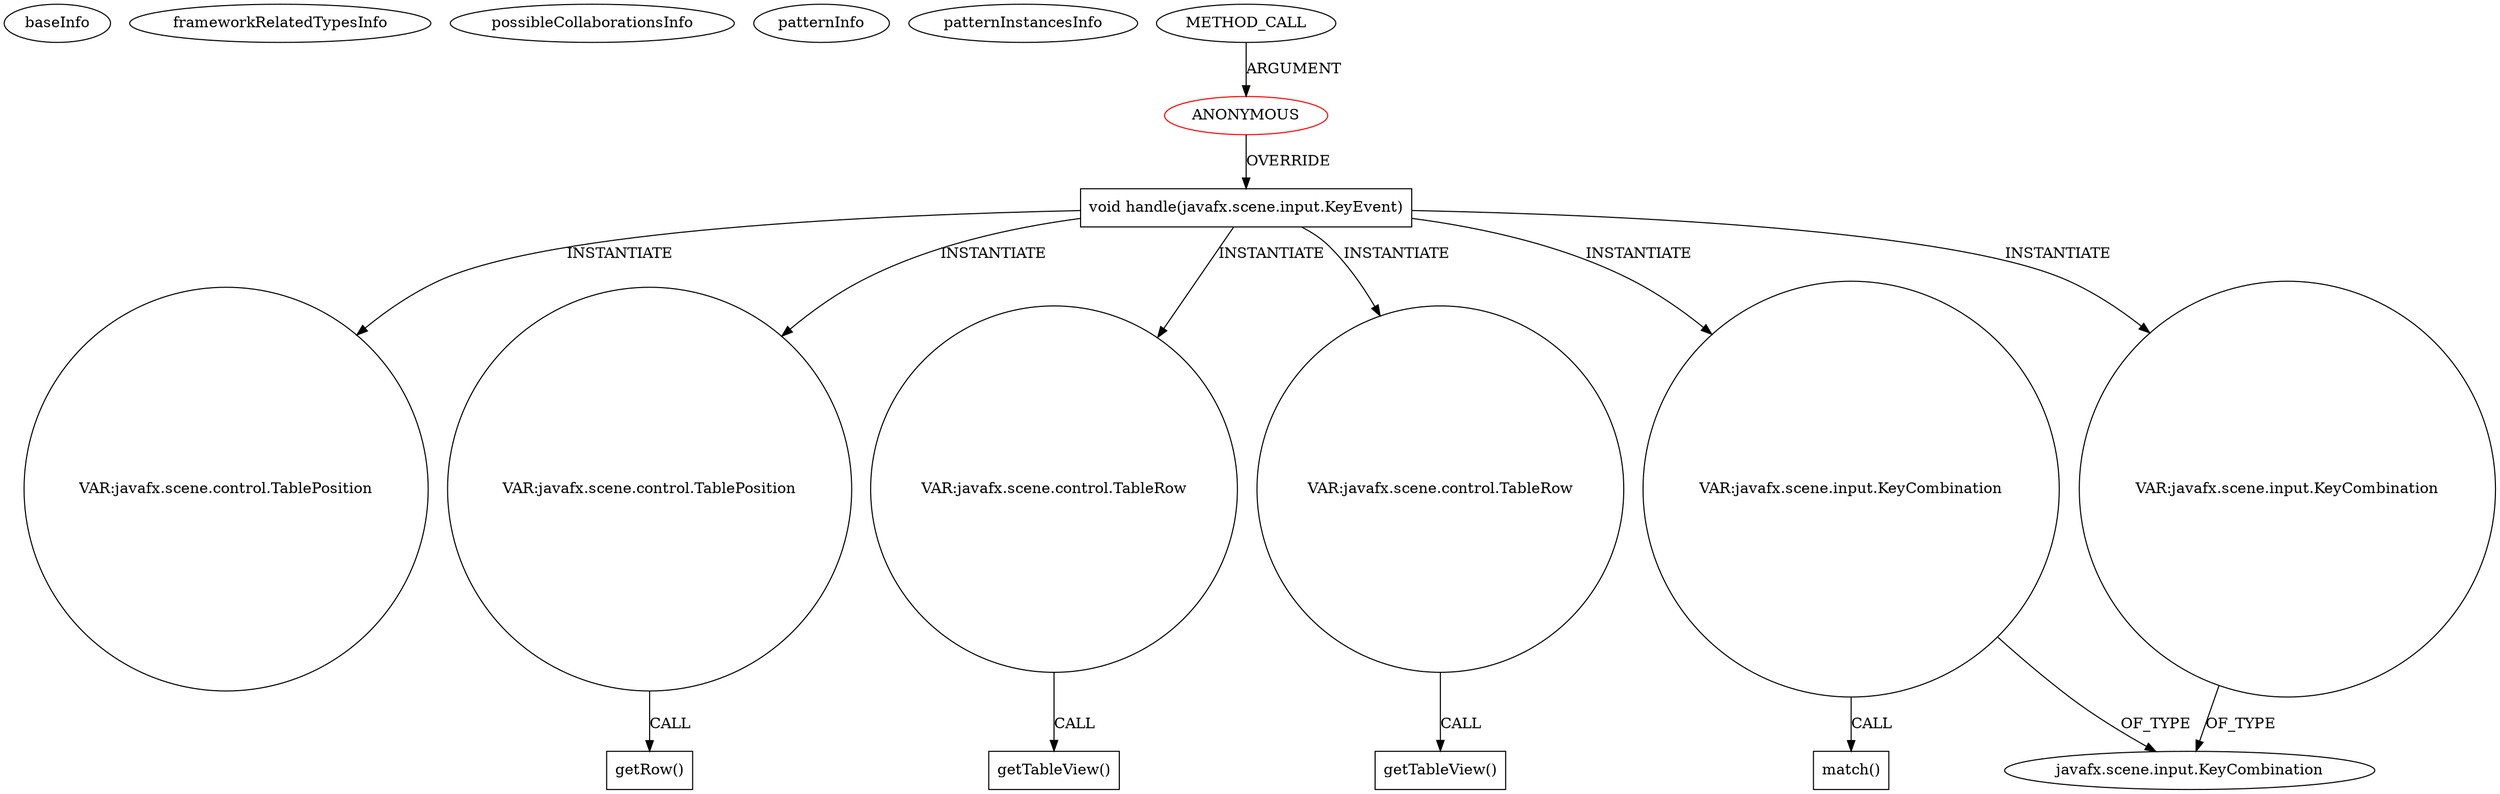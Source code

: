 digraph {
baseInfo[graphId=760,category="pattern",isAnonymous=true,possibleRelation=false]
frameworkRelatedTypesInfo[]
possibleCollaborationsInfo[]
patternInfo[frequency=2.0,patternRootClient=0]
patternInstancesInfo[0="svadlamudi-GaussJordanElimination~/svadlamudi-GaussJordanElimination/GaussJordanElimination-master/src/gauss/jordan/elimination/EditingTableCell.java~void createTextField()~4378"]
4[label="void handle(javafx.scene.input.KeyEvent)",vertexType="OVERRIDING_METHOD_DECLARATION",isFrameworkType=false,shape=box]
25[label="VAR:javafx.scene.control.TablePosition",vertexType="VARIABLE_EXPRESION",isFrameworkType=false,shape=circle]
13[label="VAR:javafx.scene.control.TablePosition",vertexType="VARIABLE_EXPRESION",isFrameworkType=false,shape=circle]
14[label="getRow()",vertexType="INSIDE_CALL",isFrameworkType=false,shape=box]
0[label="ANONYMOUS",vertexType="ROOT_ANONYMOUS_DECLARATION",isFrameworkType=false,color=red]
2[label="METHOD_CALL",vertexType="OUTSIDE_CALL",isFrameworkType=false]
31[label="VAR:javafx.scene.control.TableRow",vertexType="VARIABLE_EXPRESION",isFrameworkType=false,shape=circle]
32[label="getTableView()",vertexType="INSIDE_CALL",isFrameworkType=false,shape=box]
19[label="VAR:javafx.scene.control.TableRow",vertexType="VARIABLE_EXPRESION",isFrameworkType=false,shape=circle]
20[label="getTableView()",vertexType="INSIDE_CALL",isFrameworkType=false,shape=box]
10[label="VAR:javafx.scene.input.KeyCombination",vertexType="VARIABLE_EXPRESION",isFrameworkType=false,shape=circle]
11[label="match()",vertexType="INSIDE_CALL",isFrameworkType=false,shape=box]
9[label="javafx.scene.input.KeyCombination",vertexType="FRAMEWORK_CLASS_TYPE",isFrameworkType=false]
38[label="VAR:javafx.scene.input.KeyCombination",vertexType="VARIABLE_EXPRESION",isFrameworkType=false,shape=circle]
4->25[label="INSTANTIATE"]
4->19[label="INSTANTIATE"]
13->14[label="CALL"]
4->13[label="INSTANTIATE"]
38->9[label="OF_TYPE"]
4->10[label="INSTANTIATE"]
19->20[label="CALL"]
4->38[label="INSTANTIATE"]
2->0[label="ARGUMENT"]
10->11[label="CALL"]
4->31[label="INSTANTIATE"]
0->4[label="OVERRIDE"]
31->32[label="CALL"]
10->9[label="OF_TYPE"]
}

